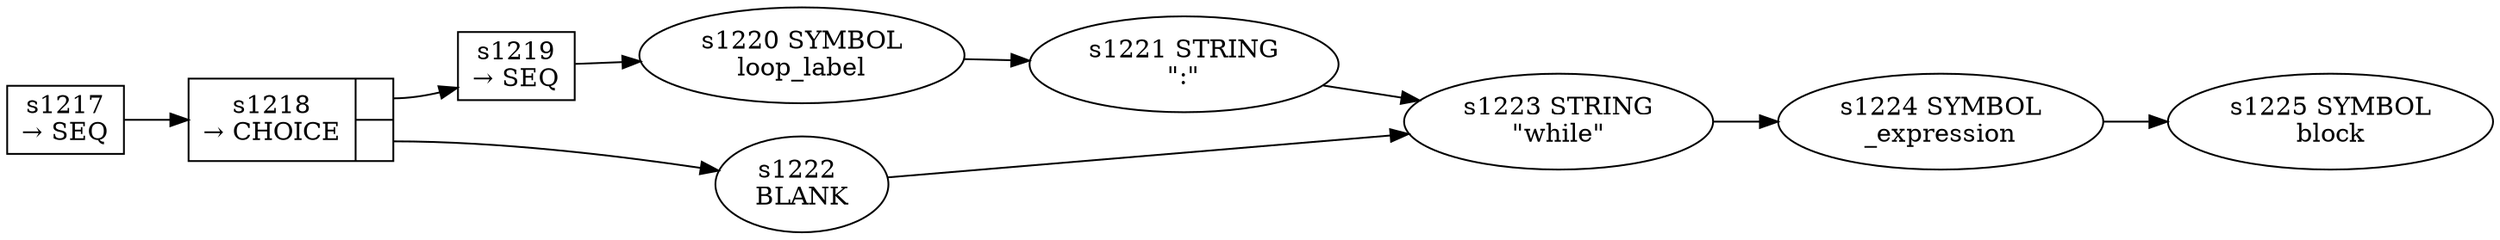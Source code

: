 
  digraph while_expression {
  
    rankdir=LR;
  
    s1217 [label="s1217\n&rarr; SEQ", shape=record, fixedsize=false, peripheries=1];
  s1218 [label="{s1218\n&rarr; CHOICE|{<p0>|<p1>}}", shape=record, fixedsize=false, peripheries=1];
  s1219 [label="s1219\n&rarr; SEQ", shape=record, fixedsize=false, peripheries=1];
  s1220 [label="s1220 SYMBOL\nloop_label" href="rust-grammar.json.loop_label.dot.svg"];
  s1219 -> s1220 [];
  s1221 [label="s1221 STRING\n\":\""];
  s1220 -> s1221 [];
  s1218:p0 -> s1219 [label=""];
  s1222 [label="s1222 \nBLANK"];
  s1218:p1 -> s1222 [label=""];
  s1217 -> s1218 [];
  s1223 [label="s1223 STRING\n\"while\""];
  s1221 -> s1223 [];
  s1222 -> s1223 [];
  s1224 [label="s1224 SYMBOL\n_expression" href="rust-grammar.json._expression.dot.svg"];
  s1223 -> s1224 [];
  s1225 [label="s1225 SYMBOL\nblock" href="rust-grammar.json.block.dot.svg"];
  s1224 -> s1225 [];
  
  }
  